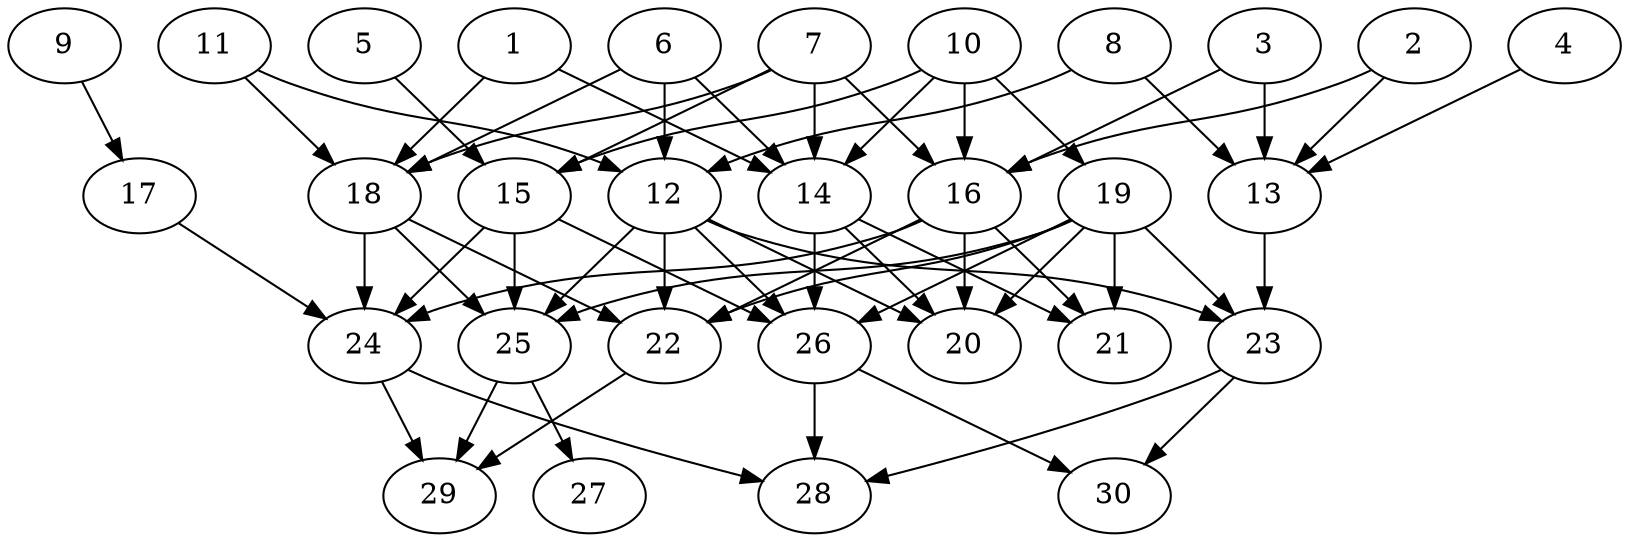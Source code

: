 // DAG automatically generated by daggen at Thu Oct  3 14:04:19 2019
// ./daggen --dot -n 30 --ccr 0.3 --fat 0.7 --regular 0.7 --density 0.5 --mindata 5242880 --maxdata 52428800 
digraph G {
  1 [size="50432000", alpha="0.19", expect_size="15129600"] 
  1 -> 14 [size ="15129600"]
  1 -> 18 [size ="15129600"]
  2 [size="133533013", alpha="0.16", expect_size="40059904"] 
  2 -> 13 [size ="40059904"]
  2 -> 16 [size ="40059904"]
  3 [size="52012373", alpha="0.17", expect_size="15603712"] 
  3 -> 13 [size ="15603712"]
  3 -> 16 [size ="15603712"]
  4 [size="171079680", alpha="0.02", expect_size="51323904"] 
  4 -> 13 [size ="51323904"]
  5 [size="142602240", alpha="0.12", expect_size="42780672"] 
  5 -> 15 [size ="42780672"]
  6 [size="126231893", alpha="0.13", expect_size="37869568"] 
  6 -> 12 [size ="37869568"]
  6 -> 14 [size ="37869568"]
  6 -> 18 [size ="37869568"]
  7 [size="79578453", alpha="0.18", expect_size="23873536"] 
  7 -> 14 [size ="23873536"]
  7 -> 15 [size ="23873536"]
  7 -> 16 [size ="23873536"]
  7 -> 18 [size ="23873536"]
  8 [size="66693120", alpha="0.08", expect_size="20007936"] 
  8 -> 12 [size ="20007936"]
  8 -> 13 [size ="20007936"]
  9 [size="132218880", alpha="0.17", expect_size="39665664"] 
  9 -> 17 [size ="39665664"]
  10 [size="95853227", alpha="0.18", expect_size="28755968"] 
  10 -> 14 [size ="28755968"]
  10 -> 15 [size ="28755968"]
  10 -> 16 [size ="28755968"]
  10 -> 19 [size ="28755968"]
  11 [size="66249387", alpha="0.15", expect_size="19874816"] 
  11 -> 12 [size ="19874816"]
  11 -> 18 [size ="19874816"]
  12 [size="54688427", alpha="0.08", expect_size="16406528"] 
  12 -> 20 [size ="16406528"]
  12 -> 22 [size ="16406528"]
  12 -> 23 [size ="16406528"]
  12 -> 25 [size ="16406528"]
  12 -> 26 [size ="16406528"]
  13 [size="21333333", alpha="0.09", expect_size="6400000"] 
  13 -> 23 [size ="6400000"]
  14 [size="155166720", alpha="0.20", expect_size="46550016"] 
  14 -> 20 [size ="46550016"]
  14 -> 21 [size ="46550016"]
  14 -> 26 [size ="46550016"]
  15 [size="172544000", alpha="0.15", expect_size="51763200"] 
  15 -> 24 [size ="51763200"]
  15 -> 25 [size ="51763200"]
  15 -> 26 [size ="51763200"]
  16 [size="106130773", alpha="0.16", expect_size="31839232"] 
  16 -> 20 [size ="31839232"]
  16 -> 21 [size ="31839232"]
  16 -> 22 [size ="31839232"]
  16 -> 24 [size ="31839232"]
  17 [size="52053333", alpha="0.03", expect_size="15616000"] 
  17 -> 24 [size ="15616000"]
  18 [size="38338560", alpha="0.15", expect_size="11501568"] 
  18 -> 22 [size ="11501568"]
  18 -> 24 [size ="11501568"]
  18 -> 25 [size ="11501568"]
  19 [size="103038293", alpha="0.15", expect_size="30911488"] 
  19 -> 20 [size ="30911488"]
  19 -> 21 [size ="30911488"]
  19 -> 22 [size ="30911488"]
  19 -> 23 [size ="30911488"]
  19 -> 25 [size ="30911488"]
  19 -> 26 [size ="30911488"]
  20 [size="80271360", alpha="0.01", expect_size="24081408"] 
  21 [size="64873813", alpha="0.11", expect_size="19462144"] 
  22 [size="27197440", alpha="0.15", expect_size="8159232"] 
  22 -> 29 [size ="8159232"]
  23 [size="86746453", alpha="0.04", expect_size="26023936"] 
  23 -> 28 [size ="26023936"]
  23 -> 30 [size ="26023936"]
  24 [size="155439787", alpha="0.13", expect_size="46631936"] 
  24 -> 28 [size ="46631936"]
  24 -> 29 [size ="46631936"]
  25 [size="152292693", alpha="0.17", expect_size="45687808"] 
  25 -> 27 [size ="45687808"]
  25 -> 29 [size ="45687808"]
  26 [size="110987947", alpha="0.16", expect_size="33296384"] 
  26 -> 28 [size ="33296384"]
  26 -> 30 [size ="33296384"]
  27 [size="78148267", alpha="0.02", expect_size="23444480"] 
  28 [size="100952747", alpha="0.14", expect_size="30285824"] 
  29 [size="61887147", alpha="0.01", expect_size="18566144"] 
  30 [size="25398613", alpha="0.18", expect_size="7619584"] 
}

